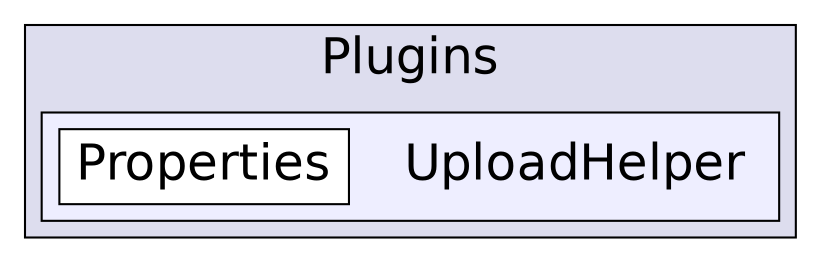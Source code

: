 digraph "C:/Users/nathanael/Documents/resizer/Plugins/UploadHelper" {
  compound=true
  node [ fontsize="24", fontname="Helvetica"];
  edge [ labelfontsize="24", labelfontname="Helvetica"];
  subgraph clusterdir_0b4eaef40a1fe20bedafe9e8e719ce66 {
    graph [ bgcolor="#ddddee", pencolor="black", label="Plugins" fontname="Helvetica", fontsize="24", URL="dir_0b4eaef40a1fe20bedafe9e8e719ce66.html"]
  subgraph clusterdir_949cdccc1096a39c03439911592ee00b {
    graph [ bgcolor="#eeeeff", pencolor="black", label="" URL="dir_949cdccc1096a39c03439911592ee00b.html"];
    dir_949cdccc1096a39c03439911592ee00b [shape=plaintext label="UploadHelper"];
    dir_897993fa2a0e058aab5d4d6a1d5b4707 [shape=box label="Properties" color="black" fillcolor="white" style="filled" URL="dir_897993fa2a0e058aab5d4d6a1d5b4707.html"];
  }
  }
}
